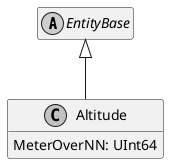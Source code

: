 ﻿@startuml
skinparam monochrome true
hide empty members

abstract class EntityBase {
}

EntityBase <|-- Altitude

class Altitude {
    MeterOverNN: UInt64
}

@enduml
